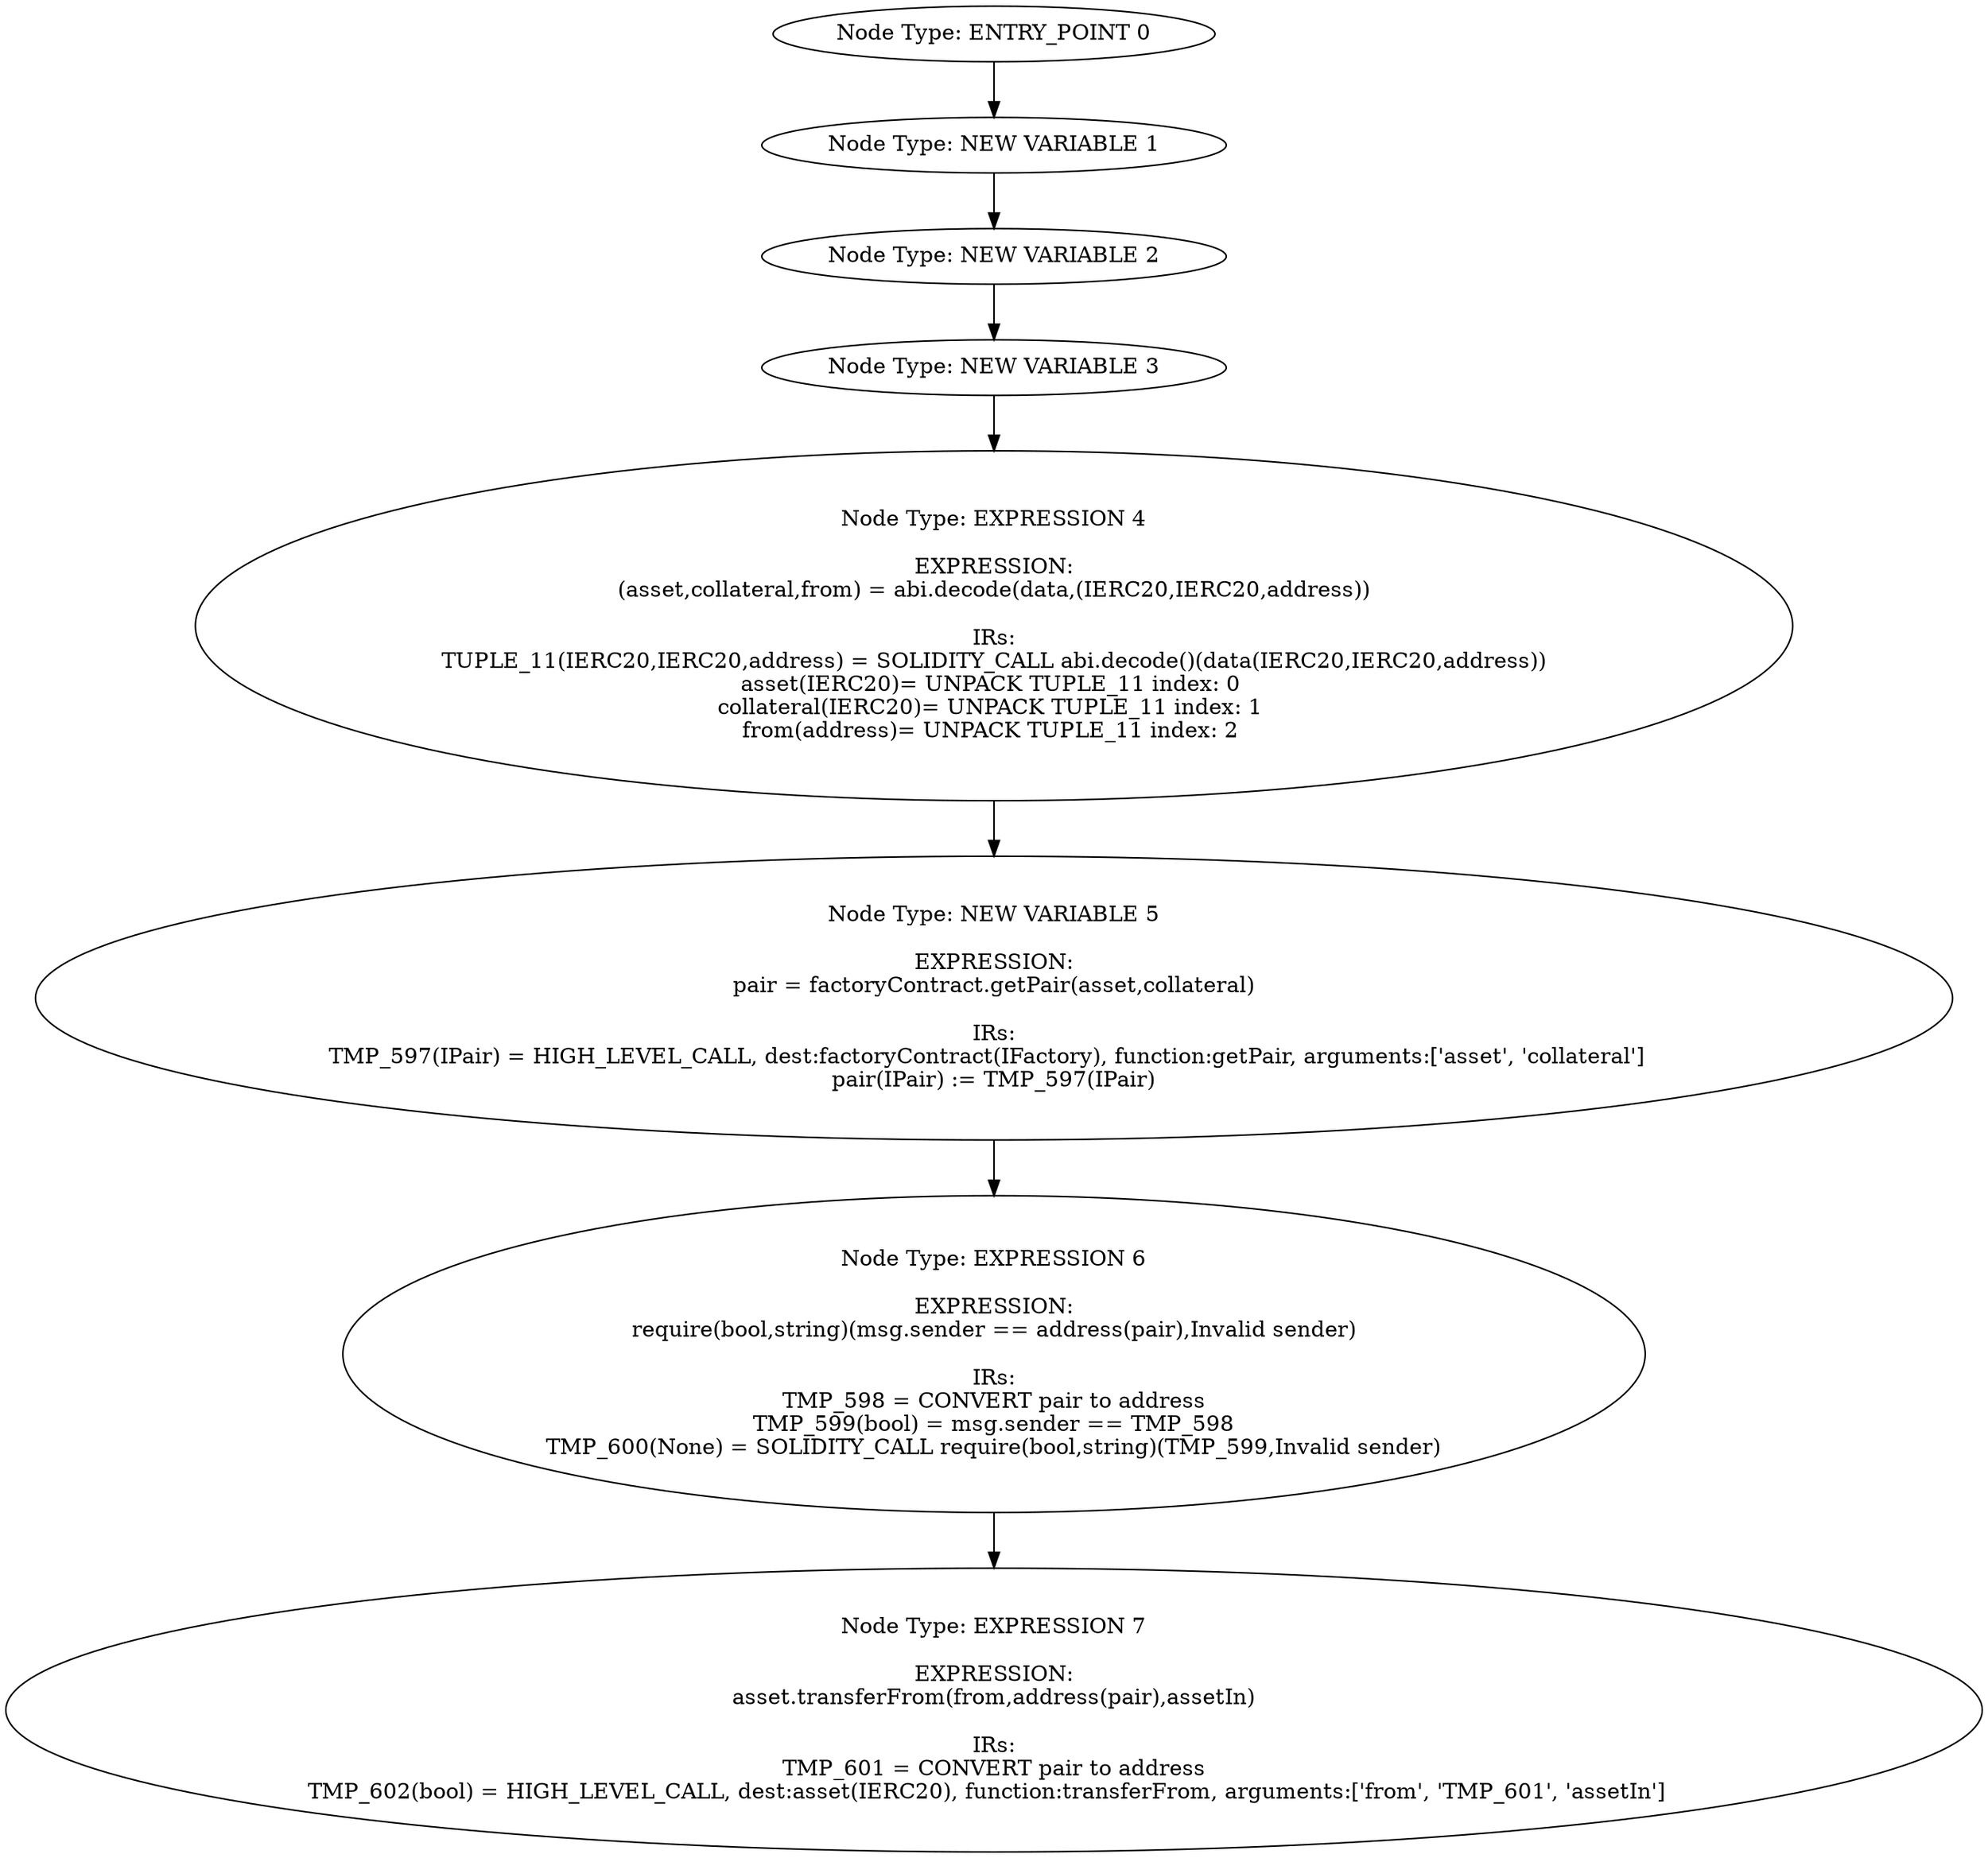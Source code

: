 digraph{
0[label="Node Type: ENTRY_POINT 0
"];
0->1;
1[label="Node Type: NEW VARIABLE 1
"];
1->2;
2[label="Node Type: NEW VARIABLE 2
"];
2->3;
3[label="Node Type: NEW VARIABLE 3
"];
3->4;
4[label="Node Type: EXPRESSION 4

EXPRESSION:
(asset,collateral,from) = abi.decode(data,(IERC20,IERC20,address))

IRs:
TUPLE_11(IERC20,IERC20,address) = SOLIDITY_CALL abi.decode()(data(IERC20,IERC20,address))
asset(IERC20)= UNPACK TUPLE_11 index: 0 
collateral(IERC20)= UNPACK TUPLE_11 index: 1 
from(address)= UNPACK TUPLE_11 index: 2 "];
4->5;
5[label="Node Type: NEW VARIABLE 5

EXPRESSION:
pair = factoryContract.getPair(asset,collateral)

IRs:
TMP_597(IPair) = HIGH_LEVEL_CALL, dest:factoryContract(IFactory), function:getPair, arguments:['asset', 'collateral']  
pair(IPair) := TMP_597(IPair)"];
5->6;
6[label="Node Type: EXPRESSION 6

EXPRESSION:
require(bool,string)(msg.sender == address(pair),Invalid sender)

IRs:
TMP_598 = CONVERT pair to address
TMP_599(bool) = msg.sender == TMP_598
TMP_600(None) = SOLIDITY_CALL require(bool,string)(TMP_599,Invalid sender)"];
6->7;
7[label="Node Type: EXPRESSION 7

EXPRESSION:
asset.transferFrom(from,address(pair),assetIn)

IRs:
TMP_601 = CONVERT pair to address
TMP_602(bool) = HIGH_LEVEL_CALL, dest:asset(IERC20), function:transferFrom, arguments:['from', 'TMP_601', 'assetIn']  "];
}
